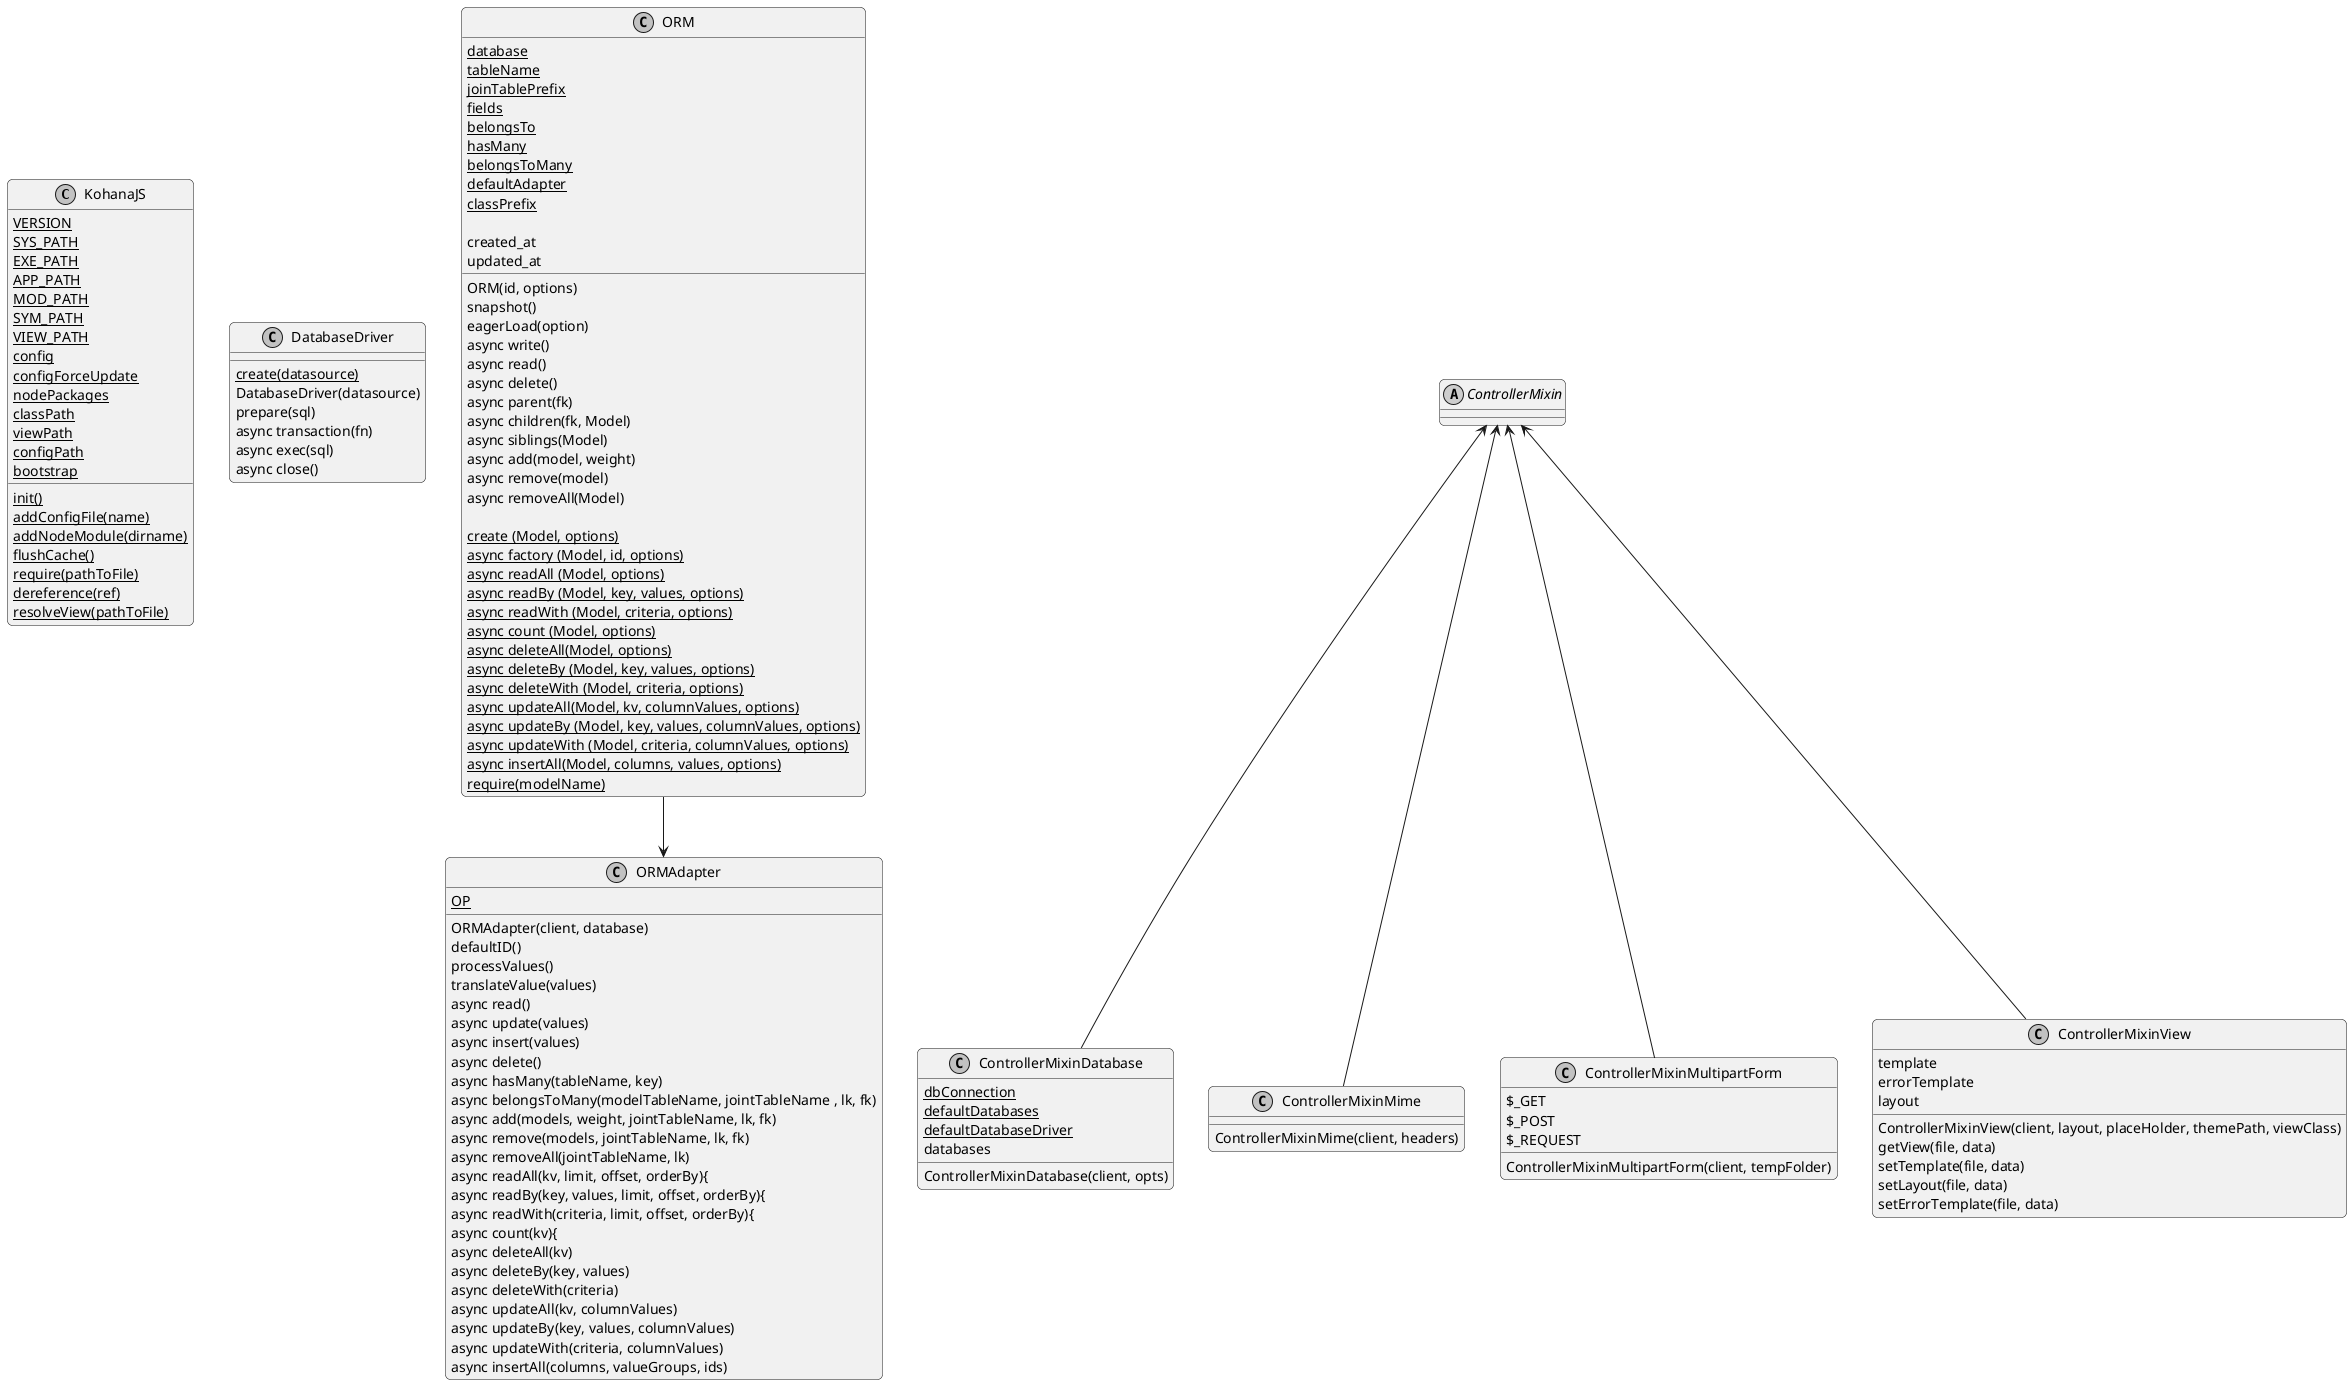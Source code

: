 @startuml
skinparam monochrome true
skinparam shadowing false
skinparam defaultFontName "URW DIN SemiCond"
skinparam defaultFontSize 14
skinparam roundcorner 10
skinparam classAttributeIconSize 0


class KohanaJS{
  {static} VERSION
  {static} SYS_PATH
  {static} EXE_PATH
  {static} APP_PATH
  {static} MOD_PATH
  {static} SYM_PATH
  {static} VIEW_PATH
  {static} config
  {static} configForceUpdate
  {static} nodePackages
  {static} classPath
  {static} viewPath
  {static} configPath
  {static} bootstrap

  {static} init()
  {static} addConfigFile(name)
  {static} addNodeModule(dirname)
  {static} flushCache()
  {static} require(pathToFile)
  {static} dereference(ref)
  {static} resolveView(pathToFile)
}

class DatabaseDriver{
  {static} create(datasource)
  DatabaseDriver(datasource)
  prepare(sql)
  async transaction(fn)
  async exec(sql)
  async close()
}

class ORM{
  {static} database
  {static} tableName
  {static} joinTablePrefix
  {static} fields
  {static} belongsTo
  {static} hasMany
  {static} belongsToMany
  {static} defaultAdapter
  {static} classPrefix

  created_at
  updated_at

  ORM(id, options)
  snapshot()
  eagerLoad(option)
  async write()
  async read()
  async delete()
  async parent(fk)
  async children(fk, Model)
  async siblings(Model)
  async add(model, weight)
  async remove(model)
  async removeAll(Model)

  {static} create (Model, options)
  {static} async factory (Model, id, options)
  {static} async readAll (Model, options)
  {static} async readBy (Model, key, values, options)
  {static} async readWith (Model, criteria, options)
  {static} async count (Model, options)
  {static} async deleteAll(Model, options)
  {static} async deleteBy (Model, key, values, options)
  {static} async deleteWith (Model, criteria, options)
  {static} async updateAll(Model, kv, columnValues, options)
  {static} async updateBy (Model, key, values, columnValues, options)
  {static} async updateWith (Model, criteria, columnValues, options)
  {static} async insertAll(Model, columns, values, options)
  {static} require(modelName)
}
ORM --> ORMAdapter
class ORMAdapter{
  {static} OP
  
  ORMAdapter(client, database)
  defaultID()
  processValues()
  translateValue(values)
  async read()
  async update(values)
  async insert(values)
  async delete()
  async hasMany(tableName, key)
  async belongsToMany(modelTableName, jointTableName , lk, fk)
  async add(models, weight, jointTableName, lk, fk)
  async remove(models, jointTableName, lk, fk)
  async removeAll(jointTableName, lk)
  async readAll(kv, limit, offset, orderBy){
  async readBy(key, values, limit, offset, orderBy){
  async readWith(criteria, limit, offset, orderBy){
  async count(kv){
  async deleteAll(kv)
  async deleteBy(key, values)
  async deleteWith(criteria)
  async updateAll(kv, columnValues)
  async updateBy(key, values, columnValues)
  async updateWith(criteria, columnValues)
  async insertAll(columns, valueGroups, ids)
}

abstract class ControllerMixin{
}
ControllerMixin <-- ControllerMixinDatabase
class ControllerMixinDatabase{
  {static} dbConnection
  {static} defaultDatabases
  {static} defaultDatabaseDriver
  databases
  ControllerMixinDatabase(client, opts)
}
ControllerMixin <-- ControllerMixinMime
class ControllerMixinMime{
  ControllerMixinMime(client, headers)
}
ControllerMixin <-- ControllerMixinMultipartForm
class ControllerMixinMultipartForm{
  $_GET
  $_POST
  $_REQUEST
  ControllerMixinMultipartForm(client, tempFolder)
}
ControllerMixin <-- ControllerMixinView
class ControllerMixinView{
  template
  errorTemplate
  layout
  ControllerMixinView(client, layout, placeHolder, themePath, viewClass)
  getView(file, data)
  setTemplate(file, data)
  setLayout(file, data)
  setErrorTemplate(file, data)

}

@enduml